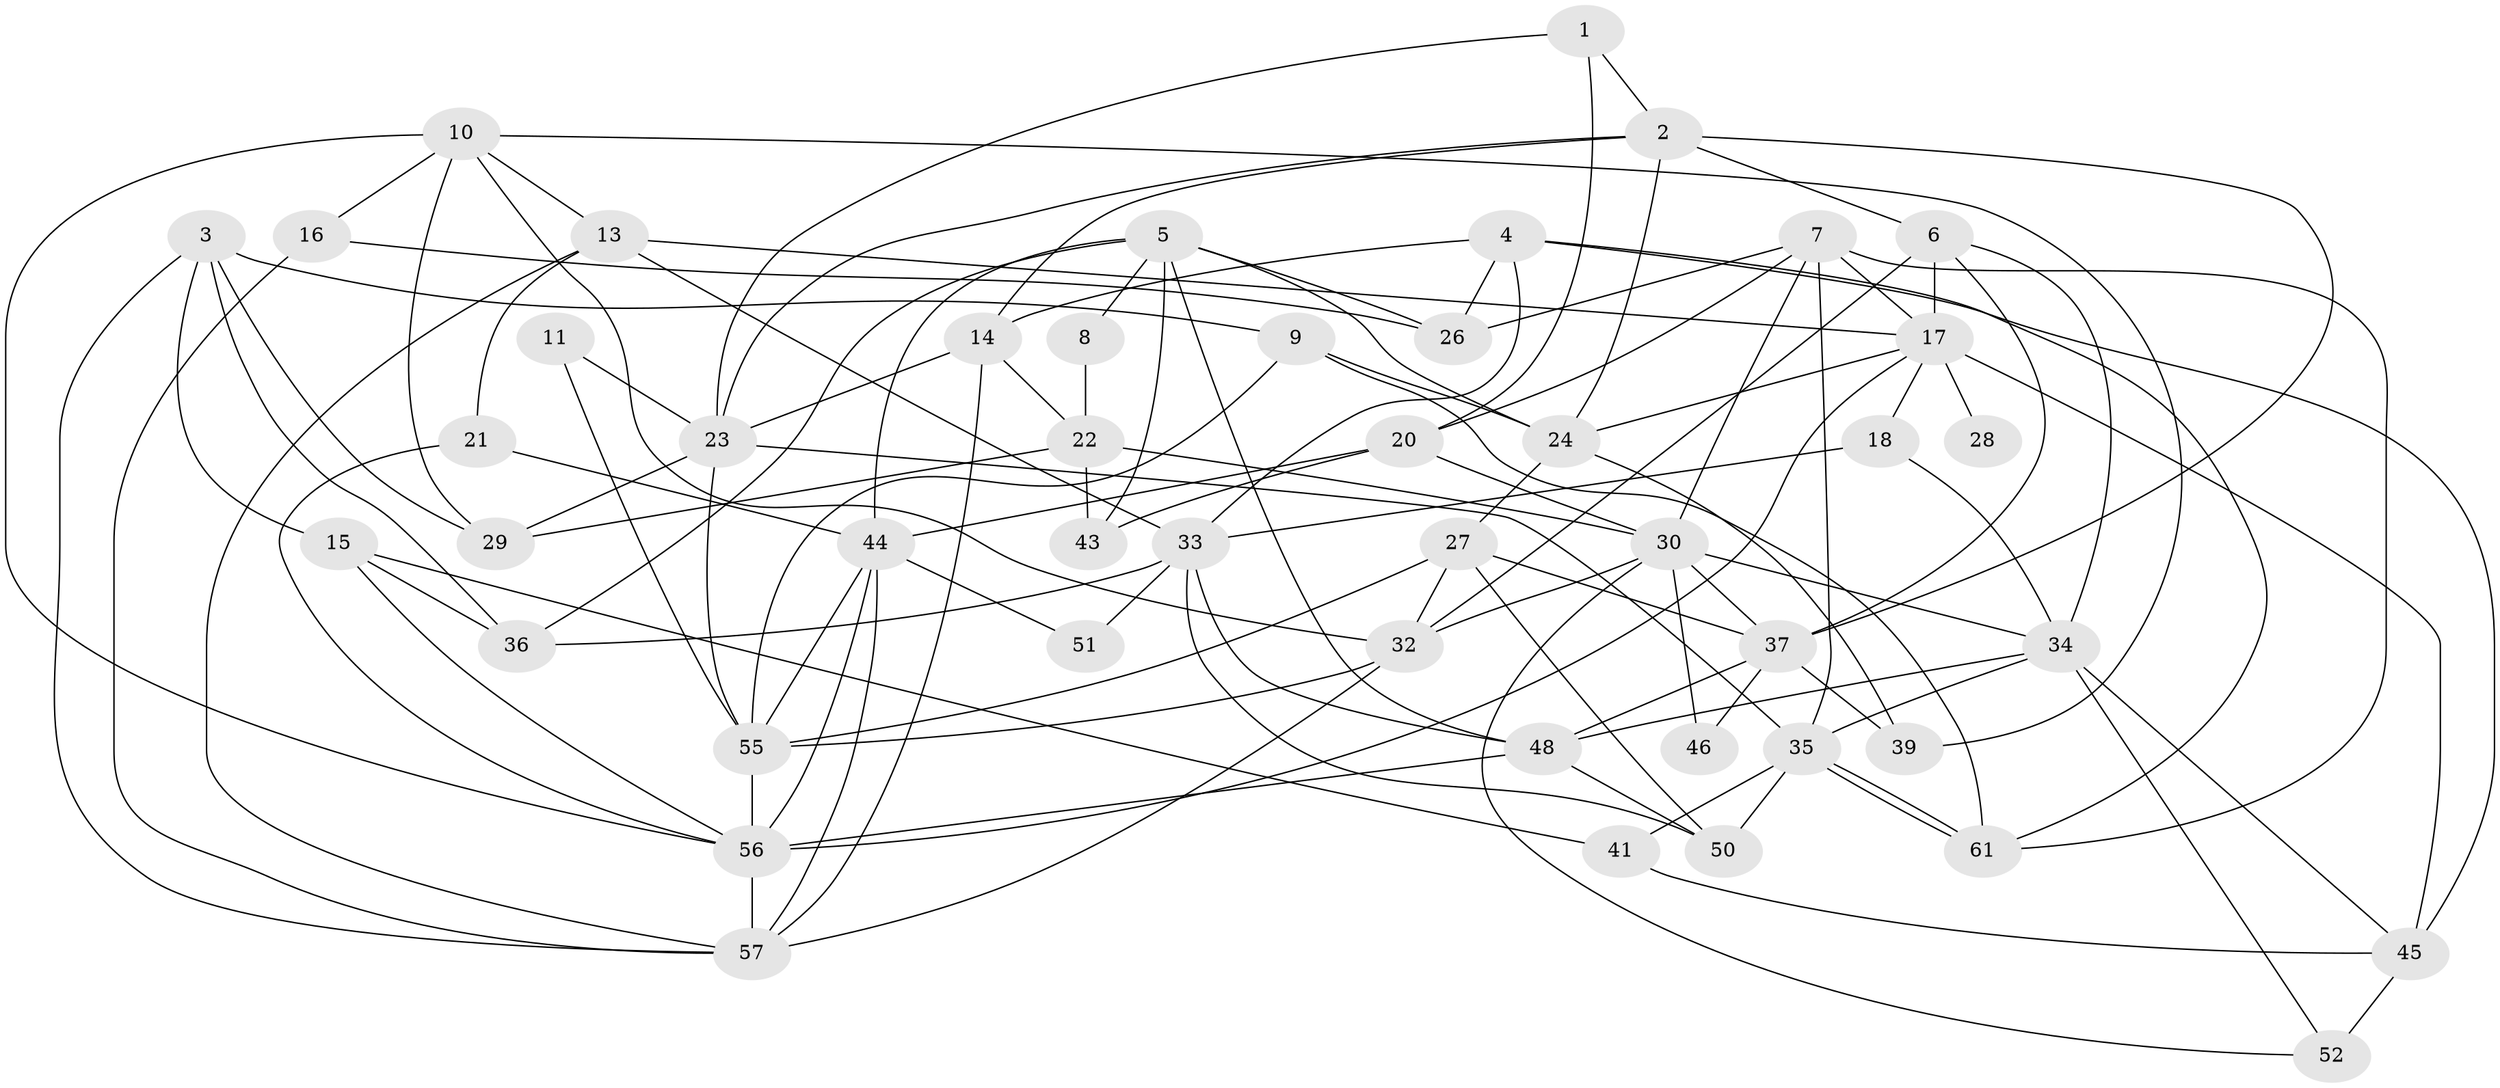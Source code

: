 // Generated by graph-tools (version 1.1) at 2025/24/03/03/25 07:24:03]
// undirected, 47 vertices, 115 edges
graph export_dot {
graph [start="1"]
  node [color=gray90,style=filled];
  1;
  2 [super="+12"];
  3;
  4 [super="+54"];
  5 [super="+70"];
  6 [super="+65"];
  7 [super="+19"];
  8;
  9 [super="+25"];
  10 [super="+60"];
  11;
  13 [super="+64"];
  14;
  15 [super="+31"];
  16;
  17 [super="+74"];
  18;
  20 [super="+40"];
  21;
  22 [super="+47"];
  23 [super="+38"];
  24 [super="+59"];
  26;
  27 [super="+66"];
  28;
  29;
  30 [super="+67"];
  32 [super="+49"];
  33 [super="+58"];
  34 [super="+75"];
  35 [super="+42"];
  36 [super="+53"];
  37 [super="+62"];
  39;
  41;
  43;
  44 [super="+68"];
  45 [super="+71"];
  46;
  48 [super="+72"];
  50 [super="+73"];
  51;
  52;
  55;
  56 [super="+63"];
  57 [super="+69"];
  61;
  1 -- 23;
  1 -- 20;
  1 -- 2;
  2 -- 14;
  2 -- 37;
  2 -- 6;
  2 -- 23;
  2 -- 24;
  3 -- 29;
  3 -- 57;
  3 -- 9;
  3 -- 15;
  3 -- 36;
  4 -- 26;
  4 -- 45;
  4 -- 14;
  4 -- 61;
  4 -- 33;
  5 -- 8;
  5 -- 26;
  5 -- 43;
  5 -- 44;
  5 -- 48;
  5 -- 24;
  5 -- 36;
  6 -- 34;
  6 -- 37;
  6 -- 32;
  6 -- 17;
  7 -- 17;
  7 -- 26;
  7 -- 61;
  7 -- 30;
  7 -- 35;
  7 -- 20;
  8 -- 22;
  9 -- 24;
  9 -- 61;
  9 -- 55;
  10 -- 56;
  10 -- 16;
  10 -- 32;
  10 -- 29;
  10 -- 39;
  10 -- 13;
  11 -- 23;
  11 -- 55;
  13 -- 17 [weight=2];
  13 -- 21;
  13 -- 33;
  13 -- 57;
  14 -- 57;
  14 -- 22;
  14 -- 23;
  15 -- 56;
  15 -- 41;
  15 -- 36;
  16 -- 26;
  16 -- 57;
  17 -- 28 [weight=2];
  17 -- 18;
  17 -- 56;
  17 -- 24;
  17 -- 45;
  18 -- 34;
  18 -- 33;
  20 -- 44;
  20 -- 30;
  20 -- 43;
  21 -- 44;
  21 -- 56;
  22 -- 43;
  22 -- 29;
  22 -- 30;
  23 -- 35;
  23 -- 55;
  23 -- 29;
  24 -- 39;
  24 -- 27;
  27 -- 37;
  27 -- 50;
  27 -- 55;
  27 -- 32;
  30 -- 32;
  30 -- 34 [weight=2];
  30 -- 46;
  30 -- 52;
  30 -- 37;
  32 -- 57;
  32 -- 55;
  33 -- 36;
  33 -- 48;
  33 -- 51;
  33 -- 50;
  34 -- 35;
  34 -- 52;
  34 -- 45;
  34 -- 48;
  35 -- 61;
  35 -- 61;
  35 -- 41;
  35 -- 50 [weight=2];
  37 -- 48 [weight=2];
  37 -- 39;
  37 -- 46;
  41 -- 45;
  44 -- 57;
  44 -- 51;
  44 -- 55;
  44 -- 56;
  45 -- 52;
  48 -- 50;
  48 -- 56;
  55 -- 56;
  56 -- 57;
}
